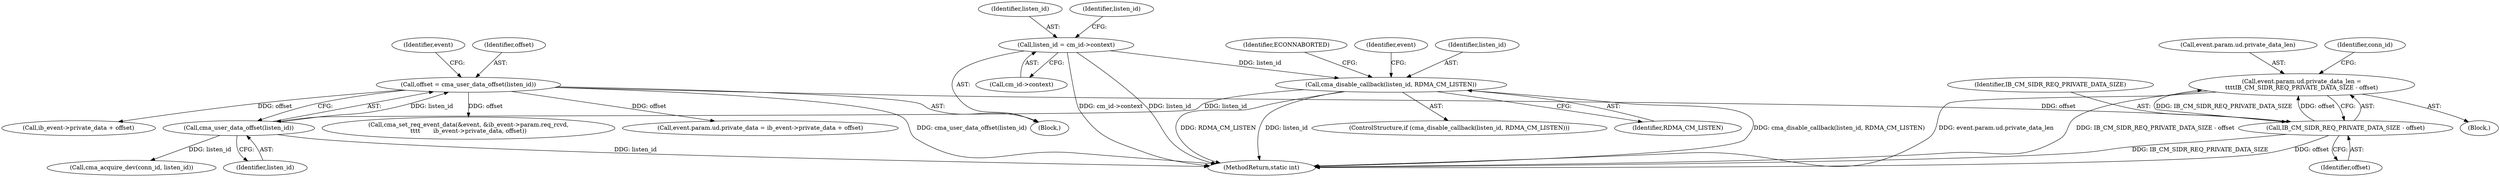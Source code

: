digraph "0_linux_b2853fd6c2d0f383dbdf7427e263eb576a633867_0@integer" {
"1000178" [label="(Call,event.param.ud.private_data_len =\n\t\t\t\tIB_CM_SIDR_REQ_PRIVATE_DATA_SIZE - offset)"];
"1000186" [label="(Call,IB_CM_SIDR_REQ_PRIVATE_DATA_SIZE - offset)"];
"1000141" [label="(Call,offset = cma_user_data_offset(listen_id))"];
"1000143" [label="(Call,cma_user_data_offset(listen_id))"];
"1000129" [label="(Call,cma_disable_callback(listen_id, RDMA_CM_LISTEN))"];
"1000112" [label="(Call,listen_id = cm_id->context)"];
"1000178" [label="(Call,event.param.ud.private_data_len =\n\t\t\t\tIB_CM_SIDR_REQ_PRIVATE_DATA_SIZE - offset)"];
"1000134" [label="(Identifier,ECONNABORTED)"];
"1000114" [label="(Call,cm_id->context)"];
"1000229" [label="(Call,cma_acquire_dev(conn_id, listen_id))"];
"1000340" [label="(MethodReturn,static int)"];
"1000186" [label="(Call,IB_CM_SIDR_REQ_PRIVATE_DATA_SIZE - offset)"];
"1000188" [label="(Identifier,offset)"];
"1000187" [label="(Identifier,IB_CM_SIDR_REQ_PRIVATE_DATA_SIZE)"];
"1000137" [label="(Identifier,event)"];
"1000113" [label="(Identifier,listen_id)"];
"1000131" [label="(Identifier,RDMA_CM_LISTEN)"];
"1000130" [label="(Identifier,listen_id)"];
"1000142" [label="(Identifier,offset)"];
"1000179" [label="(Call,event.param.ud.private_data_len)"];
"1000214" [label="(Identifier,conn_id)"];
"1000199" [label="(Call,cma_set_req_event_data(&event, &ib_event->param.req_rcvd,\n\t\t\t\t       ib_event->private_data, offset))"];
"1000144" [label="(Identifier,listen_id)"];
"1000143" [label="(Call,cma_user_data_offset(listen_id))"];
"1000147" [label="(Identifier,event)"];
"1000122" [label="(Identifier,listen_id)"];
"1000156" [label="(Block,)"];
"1000165" [label="(Call,event.param.ud.private_data = ib_event->private_data + offset)"];
"1000106" [label="(Block,)"];
"1000173" [label="(Call,ib_event->private_data + offset)"];
"1000129" [label="(Call,cma_disable_callback(listen_id, RDMA_CM_LISTEN))"];
"1000141" [label="(Call,offset = cma_user_data_offset(listen_id))"];
"1000112" [label="(Call,listen_id = cm_id->context)"];
"1000128" [label="(ControlStructure,if (cma_disable_callback(listen_id, RDMA_CM_LISTEN)))"];
"1000178" -> "1000156"  [label="AST: "];
"1000178" -> "1000186"  [label="CFG: "];
"1000179" -> "1000178"  [label="AST: "];
"1000186" -> "1000178"  [label="AST: "];
"1000214" -> "1000178"  [label="CFG: "];
"1000178" -> "1000340"  [label="DDG: IB_CM_SIDR_REQ_PRIVATE_DATA_SIZE - offset"];
"1000178" -> "1000340"  [label="DDG: event.param.ud.private_data_len"];
"1000186" -> "1000178"  [label="DDG: IB_CM_SIDR_REQ_PRIVATE_DATA_SIZE"];
"1000186" -> "1000178"  [label="DDG: offset"];
"1000186" -> "1000188"  [label="CFG: "];
"1000187" -> "1000186"  [label="AST: "];
"1000188" -> "1000186"  [label="AST: "];
"1000186" -> "1000340"  [label="DDG: IB_CM_SIDR_REQ_PRIVATE_DATA_SIZE"];
"1000186" -> "1000340"  [label="DDG: offset"];
"1000141" -> "1000186"  [label="DDG: offset"];
"1000141" -> "1000106"  [label="AST: "];
"1000141" -> "1000143"  [label="CFG: "];
"1000142" -> "1000141"  [label="AST: "];
"1000143" -> "1000141"  [label="AST: "];
"1000147" -> "1000141"  [label="CFG: "];
"1000141" -> "1000340"  [label="DDG: cma_user_data_offset(listen_id)"];
"1000143" -> "1000141"  [label="DDG: listen_id"];
"1000141" -> "1000165"  [label="DDG: offset"];
"1000141" -> "1000173"  [label="DDG: offset"];
"1000141" -> "1000199"  [label="DDG: offset"];
"1000143" -> "1000144"  [label="CFG: "];
"1000144" -> "1000143"  [label="AST: "];
"1000143" -> "1000340"  [label="DDG: listen_id"];
"1000129" -> "1000143"  [label="DDG: listen_id"];
"1000143" -> "1000229"  [label="DDG: listen_id"];
"1000129" -> "1000128"  [label="AST: "];
"1000129" -> "1000131"  [label="CFG: "];
"1000130" -> "1000129"  [label="AST: "];
"1000131" -> "1000129"  [label="AST: "];
"1000134" -> "1000129"  [label="CFG: "];
"1000137" -> "1000129"  [label="CFG: "];
"1000129" -> "1000340"  [label="DDG: listen_id"];
"1000129" -> "1000340"  [label="DDG: cma_disable_callback(listen_id, RDMA_CM_LISTEN)"];
"1000129" -> "1000340"  [label="DDG: RDMA_CM_LISTEN"];
"1000112" -> "1000129"  [label="DDG: listen_id"];
"1000112" -> "1000106"  [label="AST: "];
"1000112" -> "1000114"  [label="CFG: "];
"1000113" -> "1000112"  [label="AST: "];
"1000114" -> "1000112"  [label="AST: "];
"1000122" -> "1000112"  [label="CFG: "];
"1000112" -> "1000340"  [label="DDG: cm_id->context"];
"1000112" -> "1000340"  [label="DDG: listen_id"];
}
